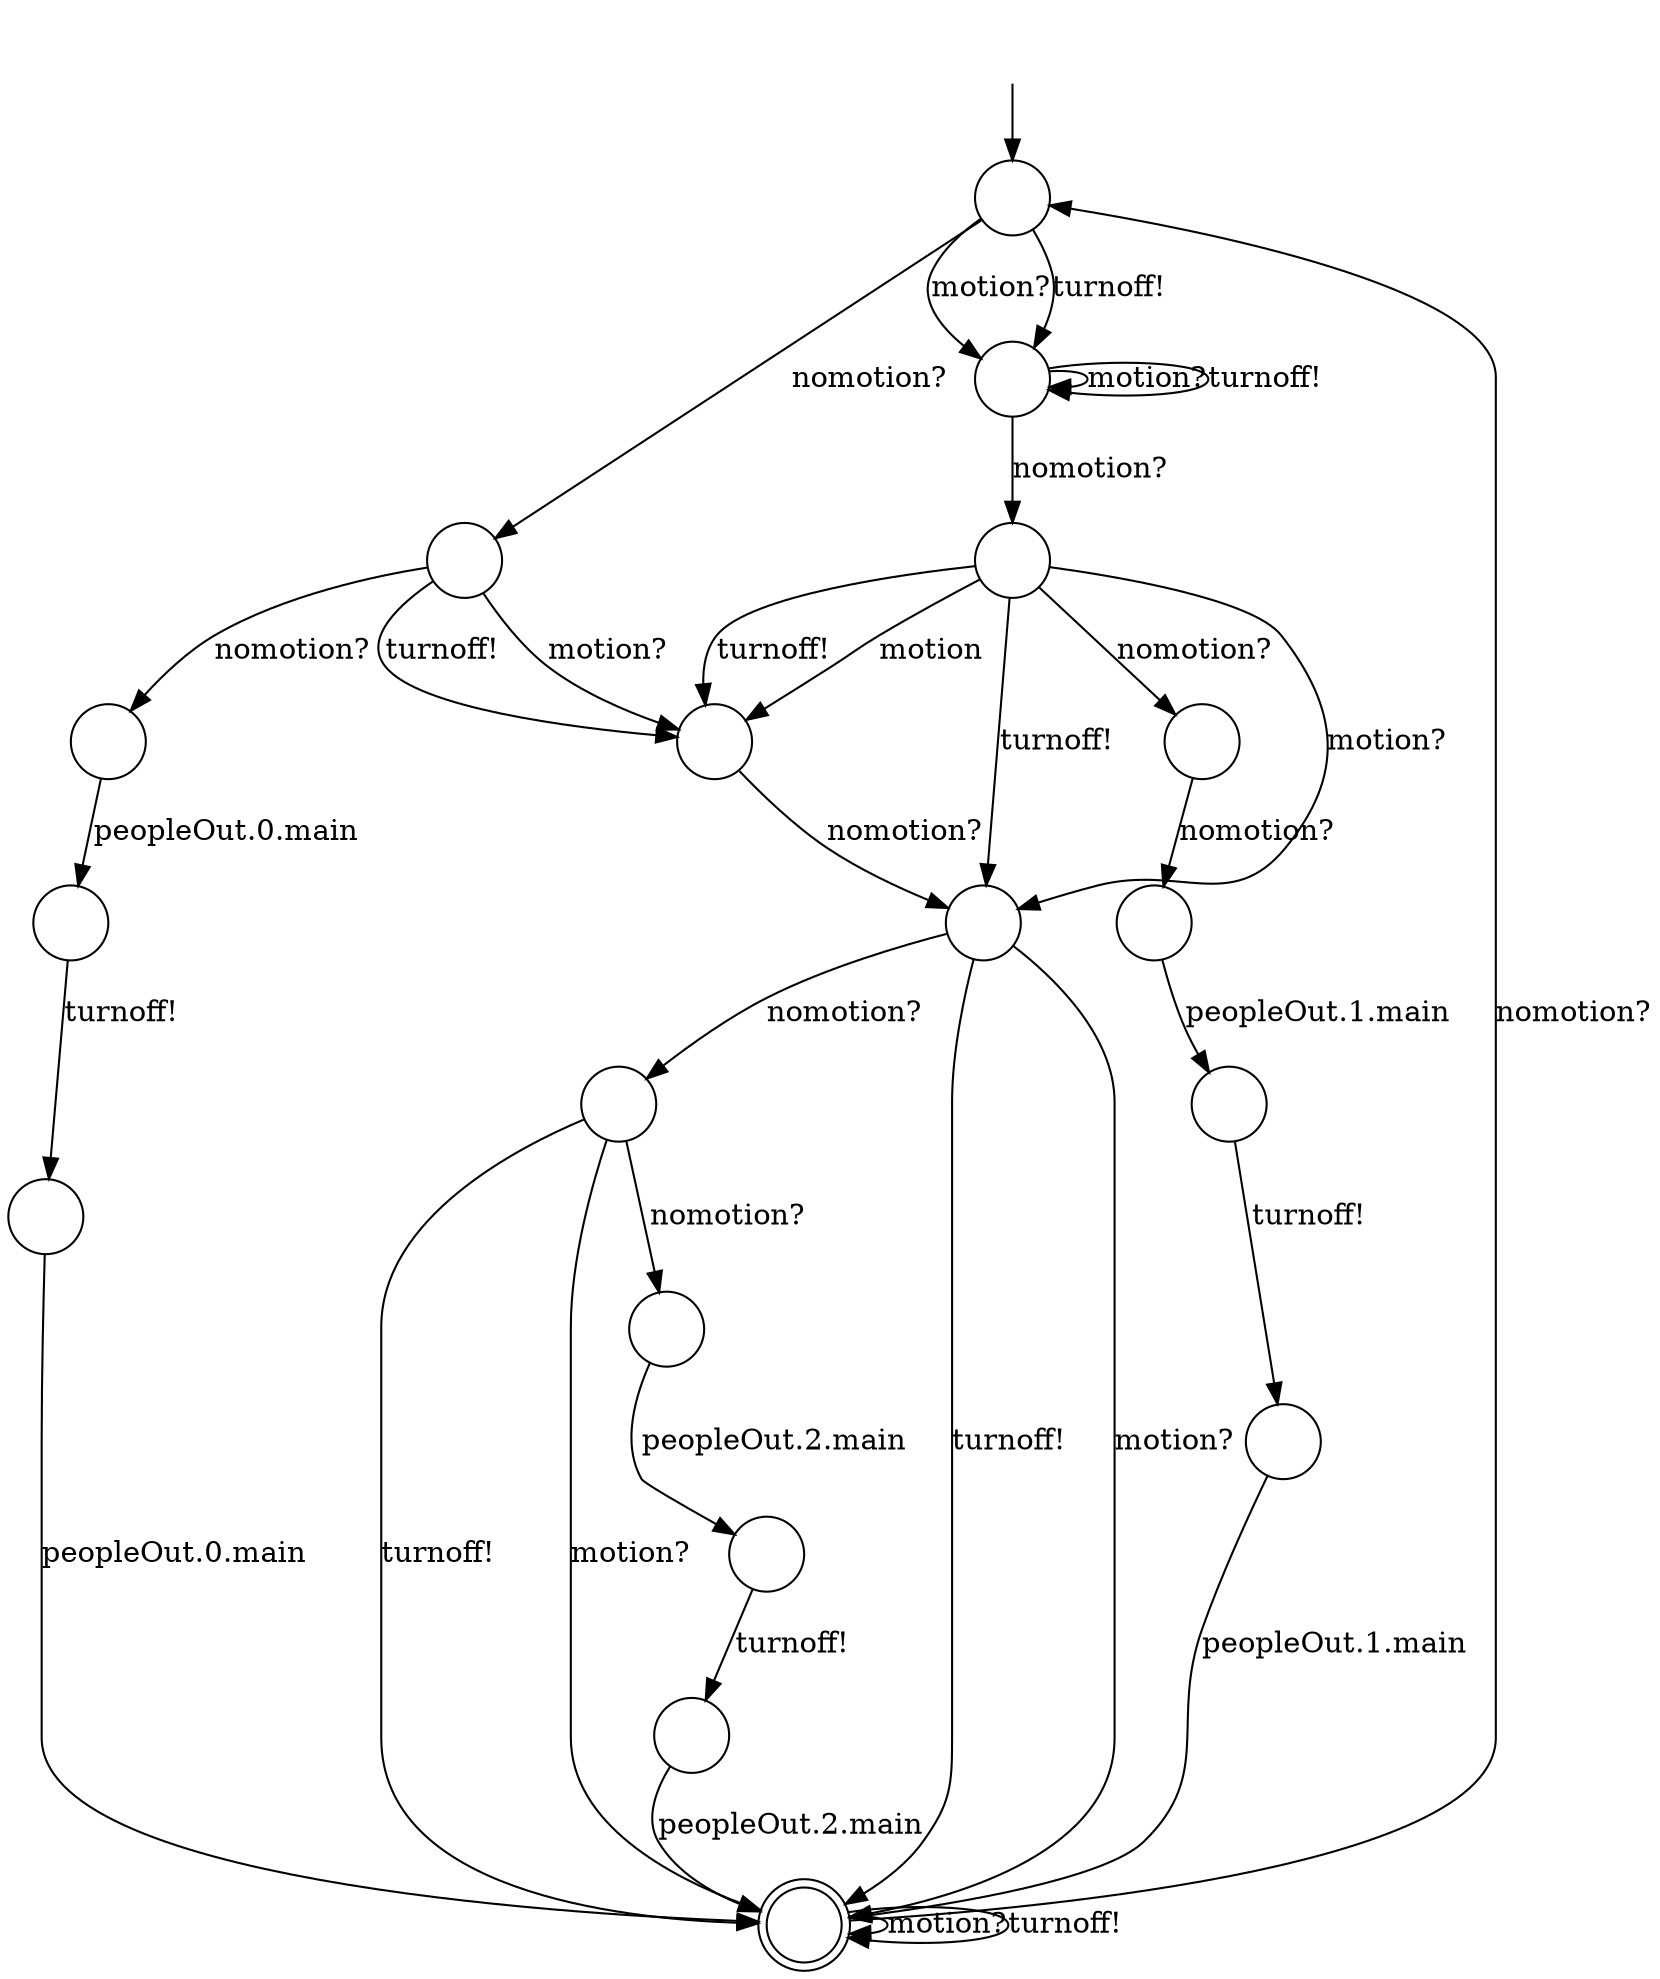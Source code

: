 digraph Automaton {
initial [shape=plaintext,label=""];
1 [shape=circle,label=""]
2 [shape=circle,label=""]
3 [shape=circle,label=""]
4 [shape=circle,label=""]
5 [shape=circle,label=""]
6 [shape=circle,label=""]
7 [shape=circle,label=""]
8 [shape=circle,label=""]
9 [shape=circle,label=""]
10 [shape=circle,label=""]
11 [shape=circle,label=""]
12 [shape=circle,label=""]
13 [shape=circle,label=""]
14 [shape=circle,label=""]
15 [shape=doublecircle,label=""]
16 [shape=circle,label=""]
17 [shape=circle,label=""]
18 [shape=circle,label=""]
initial -> 1
1 -> 2 [label="motion?"]
1 -> 2 [label="turnoff!"]
1 -> 3 [label="nomotion?"]
2 -> 2 [label="motion?"]
2 -> 2 [label="turnoff!"]
2 -> 5 [label="nomotion?"]
3 -> 4 [label="turnoff!"]
3 -> 4 [label="motion?"]
3 -> 6 [label="nomotion?"]
4 -> 7 [label="nomotion?"]
5 -> 4 [label="turnoff!"]
5 -> 4 [label="motion"]
5 -> 7 [label="motion?"]
5 -> 7 [label="turnoff!"]
5 -> 8 [label="nomotion?"]
6 -> 9 [label="peopleOut.0.main"]
7 -> 10 [label="nomotion?"]
7 -> 15 [label="turnoff!"]
7 -> 15 [label="motion?"]
8 -> 11 [label="nomotion?"]
9 -> 12 [label="turnoff!"]
10 -> 15 [label="motion?"]
10 -> 15 [label="turnoff!"]
10 -> 13 [label="nomotion?"]
11 -> 14 [label="peopleOut.1.main"]
12 -> 15 [label="peopleOut.0.main"]
13 -> 16 [label="peopleOut.2.main"]
14 -> 17 [label="turnoff!"]
15 -> 15 [label="motion?"]
15 -> 15 [label="turnoff!"]
15 -> 1 [label="nomotion?"]
16 -> 18 [label="turnoff!"]
17 -> 15 [label="peopleOut.1.main"]
18 -> 15 [label="peopleOut.2.main"]
}